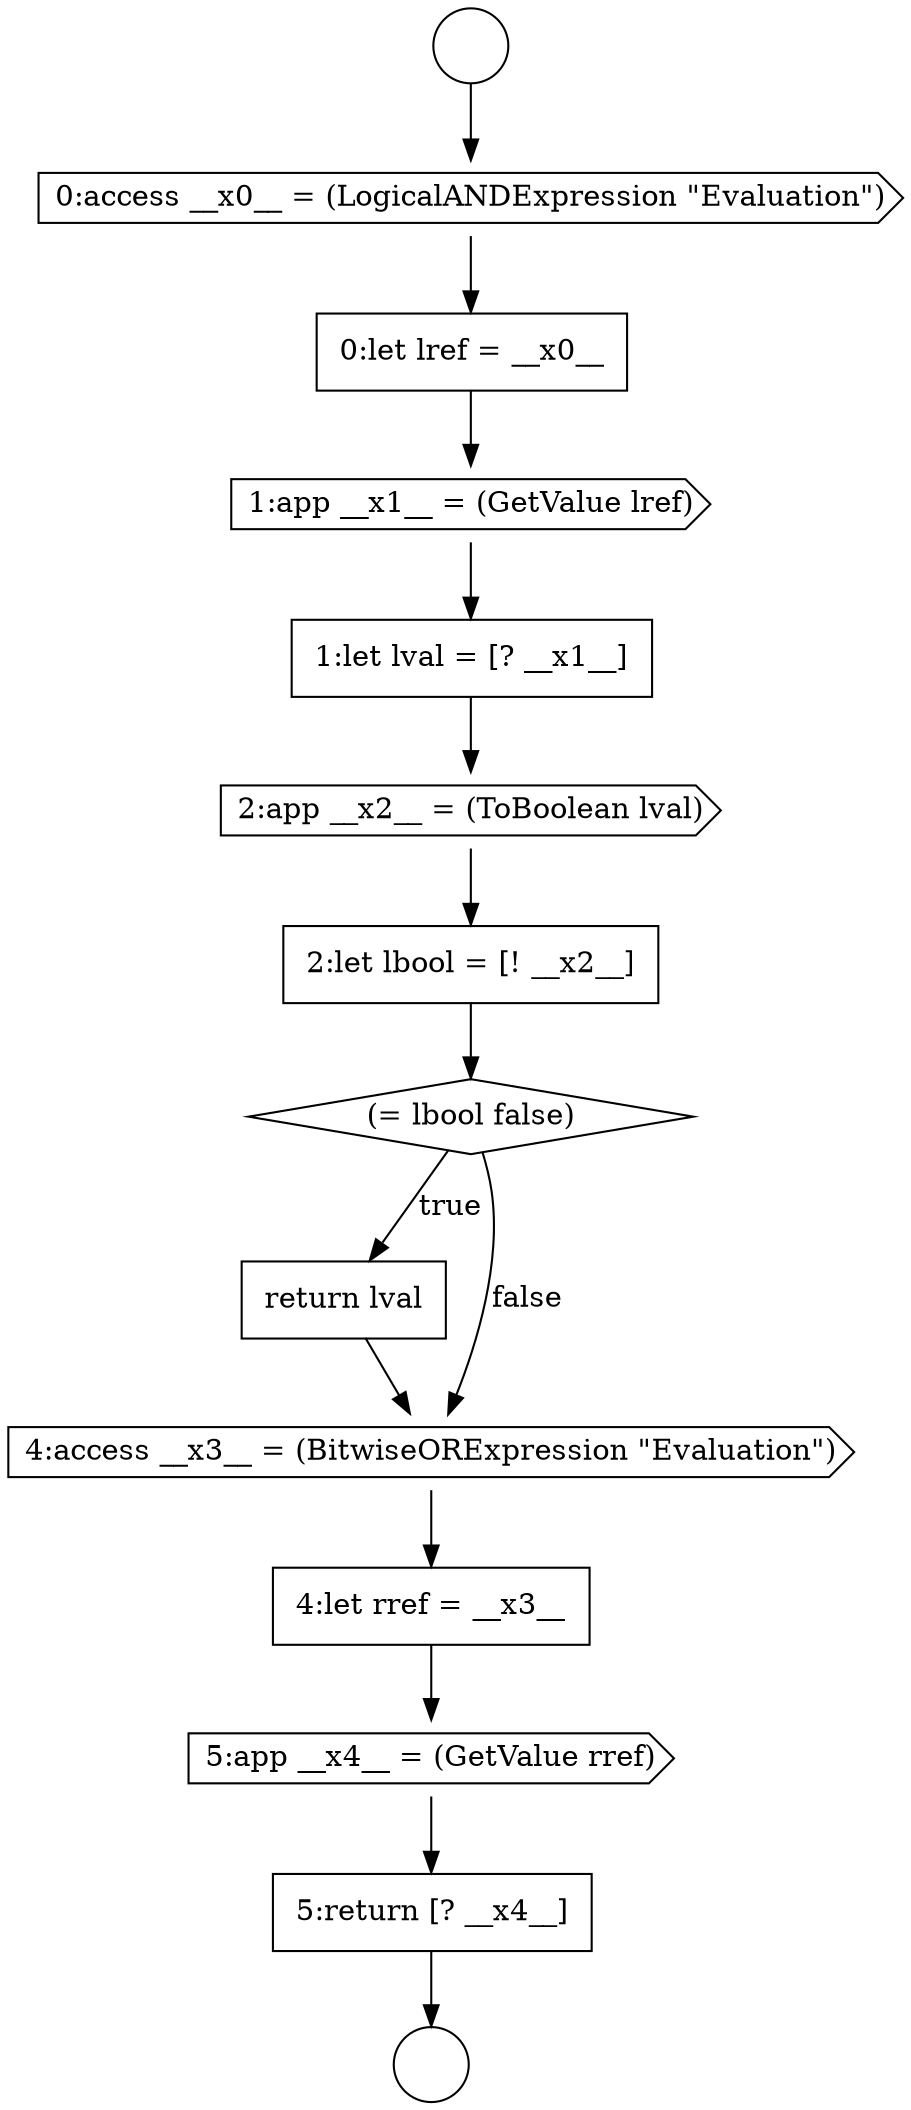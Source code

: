 digraph {
  node5625 [shape=circle label=" " color="black" fillcolor="white" style=filled]
  node5636 [shape=none, margin=0, label=<<font color="black">
    <table border="0" cellborder="1" cellspacing="0" cellpadding="10">
      <tr><td align="left">4:let rref = __x3__</td></tr>
    </table>
  </font>> color="black" fillcolor="white" style=filled]
  node5629 [shape=cds, label=<<font color="black">1:app __x1__ = (GetValue lref)</font>> color="black" fillcolor="white" style=filled]
  node5630 [shape=none, margin=0, label=<<font color="black">
    <table border="0" cellborder="1" cellspacing="0" cellpadding="10">
      <tr><td align="left">1:let lval = [? __x1__]</td></tr>
    </table>
  </font>> color="black" fillcolor="white" style=filled]
  node5627 [shape=cds, label=<<font color="black">0:access __x0__ = (LogicalANDExpression &quot;Evaluation&quot;)</font>> color="black" fillcolor="white" style=filled]
  node5634 [shape=none, margin=0, label=<<font color="black">
    <table border="0" cellborder="1" cellspacing="0" cellpadding="10">
      <tr><td align="left">return lval</td></tr>
    </table>
  </font>> color="black" fillcolor="white" style=filled]
  node5631 [shape=cds, label=<<font color="black">2:app __x2__ = (ToBoolean lval)</font>> color="black" fillcolor="white" style=filled]
  node5638 [shape=none, margin=0, label=<<font color="black">
    <table border="0" cellborder="1" cellspacing="0" cellpadding="10">
      <tr><td align="left">5:return [? __x4__]</td></tr>
    </table>
  </font>> color="black" fillcolor="white" style=filled]
  node5632 [shape=none, margin=0, label=<<font color="black">
    <table border="0" cellborder="1" cellspacing="0" cellpadding="10">
      <tr><td align="left">2:let lbool = [! __x2__]</td></tr>
    </table>
  </font>> color="black" fillcolor="white" style=filled]
  node5637 [shape=cds, label=<<font color="black">5:app __x4__ = (GetValue rref)</font>> color="black" fillcolor="white" style=filled]
  node5626 [shape=circle label=" " color="black" fillcolor="white" style=filled]
  node5635 [shape=cds, label=<<font color="black">4:access __x3__ = (BitwiseORExpression &quot;Evaluation&quot;)</font>> color="black" fillcolor="white" style=filled]
  node5628 [shape=none, margin=0, label=<<font color="black">
    <table border="0" cellborder="1" cellspacing="0" cellpadding="10">
      <tr><td align="left">0:let lref = __x0__</td></tr>
    </table>
  </font>> color="black" fillcolor="white" style=filled]
  node5633 [shape=diamond, label=<<font color="black">(= lbool false)</font>> color="black" fillcolor="white" style=filled]
  node5625 -> node5627 [ color="black"]
  node5638 -> node5626 [ color="black"]
  node5632 -> node5633 [ color="black"]
  node5634 -> node5635 [ color="black"]
  node5635 -> node5636 [ color="black"]
  node5628 -> node5629 [ color="black"]
  node5633 -> node5634 [label=<<font color="black">true</font>> color="black"]
  node5633 -> node5635 [label=<<font color="black">false</font>> color="black"]
  node5636 -> node5637 [ color="black"]
  node5627 -> node5628 [ color="black"]
  node5630 -> node5631 [ color="black"]
  node5637 -> node5638 [ color="black"]
  node5631 -> node5632 [ color="black"]
  node5629 -> node5630 [ color="black"]
}
